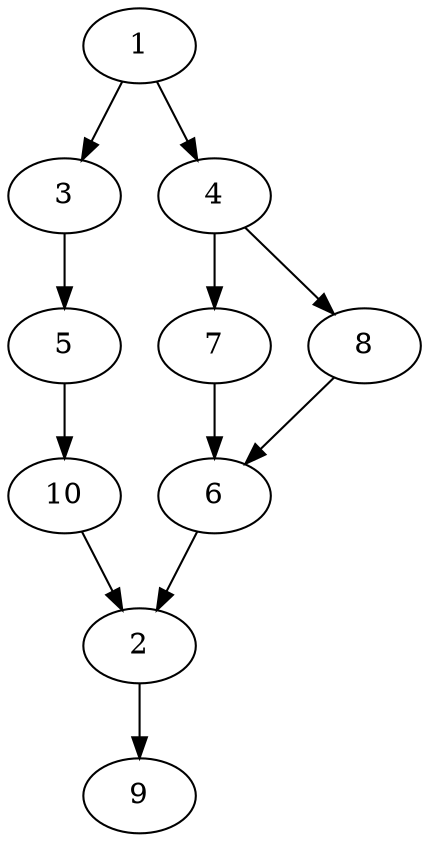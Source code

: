digraph "SeriesParallel-MaxBf-2_Nodes_10_CCR_1.02_WeightType_Random" {
	graph ["Duplicate states"=201,
		"Max states in OPEN"=132,
		Modes="60000ms; partial expansion, ; Pruning: processor isomorphism, processor normalisation, task equivalence, equivalent schedule 2, ; \
F-value: new, DRT, ; Optimisation: list scheduling, ",
		"Node concurrency"=-1,
		"Number of processors"=16,
		"Pruned using list schedule length"=324,
		"States removed from OPEN"=166,
		"Time to schedule (ms)"=114,
		"Total idle time"=39,
		"Total schedule length"=48,
		"Total sequential time"=66,
		"Total states created"=822
	];
	1	 ["Finish time"=10,
		Processor=0,
		"Start time"=0,
		Weight=10];
	3	 ["Finish time"=19,
		Processor=2,
		"Start time"=17,
		Weight=2];
	1 -> 3	 [Weight=7];
	4	 ["Finish time"=18,
		Processor=0,
		"Start time"=10,
		Weight=8];
	1 -> 4	 [Weight=10];
	2	 ["Finish time"=39,
		Processor=1,
		"Start time"=36,
		Weight=3];
	9	 ["Finish time"=48,
		Processor=1,
		"Start time"=39,
		Weight=9];
	2 -> 9	 [Weight=9];
	5	 ["Finish time"=26,
		Processor=2,
		"Start time"=19,
		Weight=7];
	3 -> 5	 [Weight=6];
	7	 ["Finish time"=32,
		Processor=1,
		"Start time"=22,
		Weight=10];
	4 -> 7	 [Weight=4];
	8	 ["Finish time"=28,
		Processor=0,
		"Start time"=18,
		Weight=10];
	4 -> 8	 [Weight=6];
	10	 ["Finish time"=29,
		Processor=2,
		"Start time"=26,
		Weight=3];
	5 -> 10	 [Weight=5];
	6	 ["Finish time"=36,
		Processor=1,
		"Start time"=32,
		Weight=4];
	6 -> 2	 [Weight=4];
	7 -> 6	 [Weight=10];
	8 -> 6	 [Weight=2];
	10 -> 2	 [Weight=4];
}
